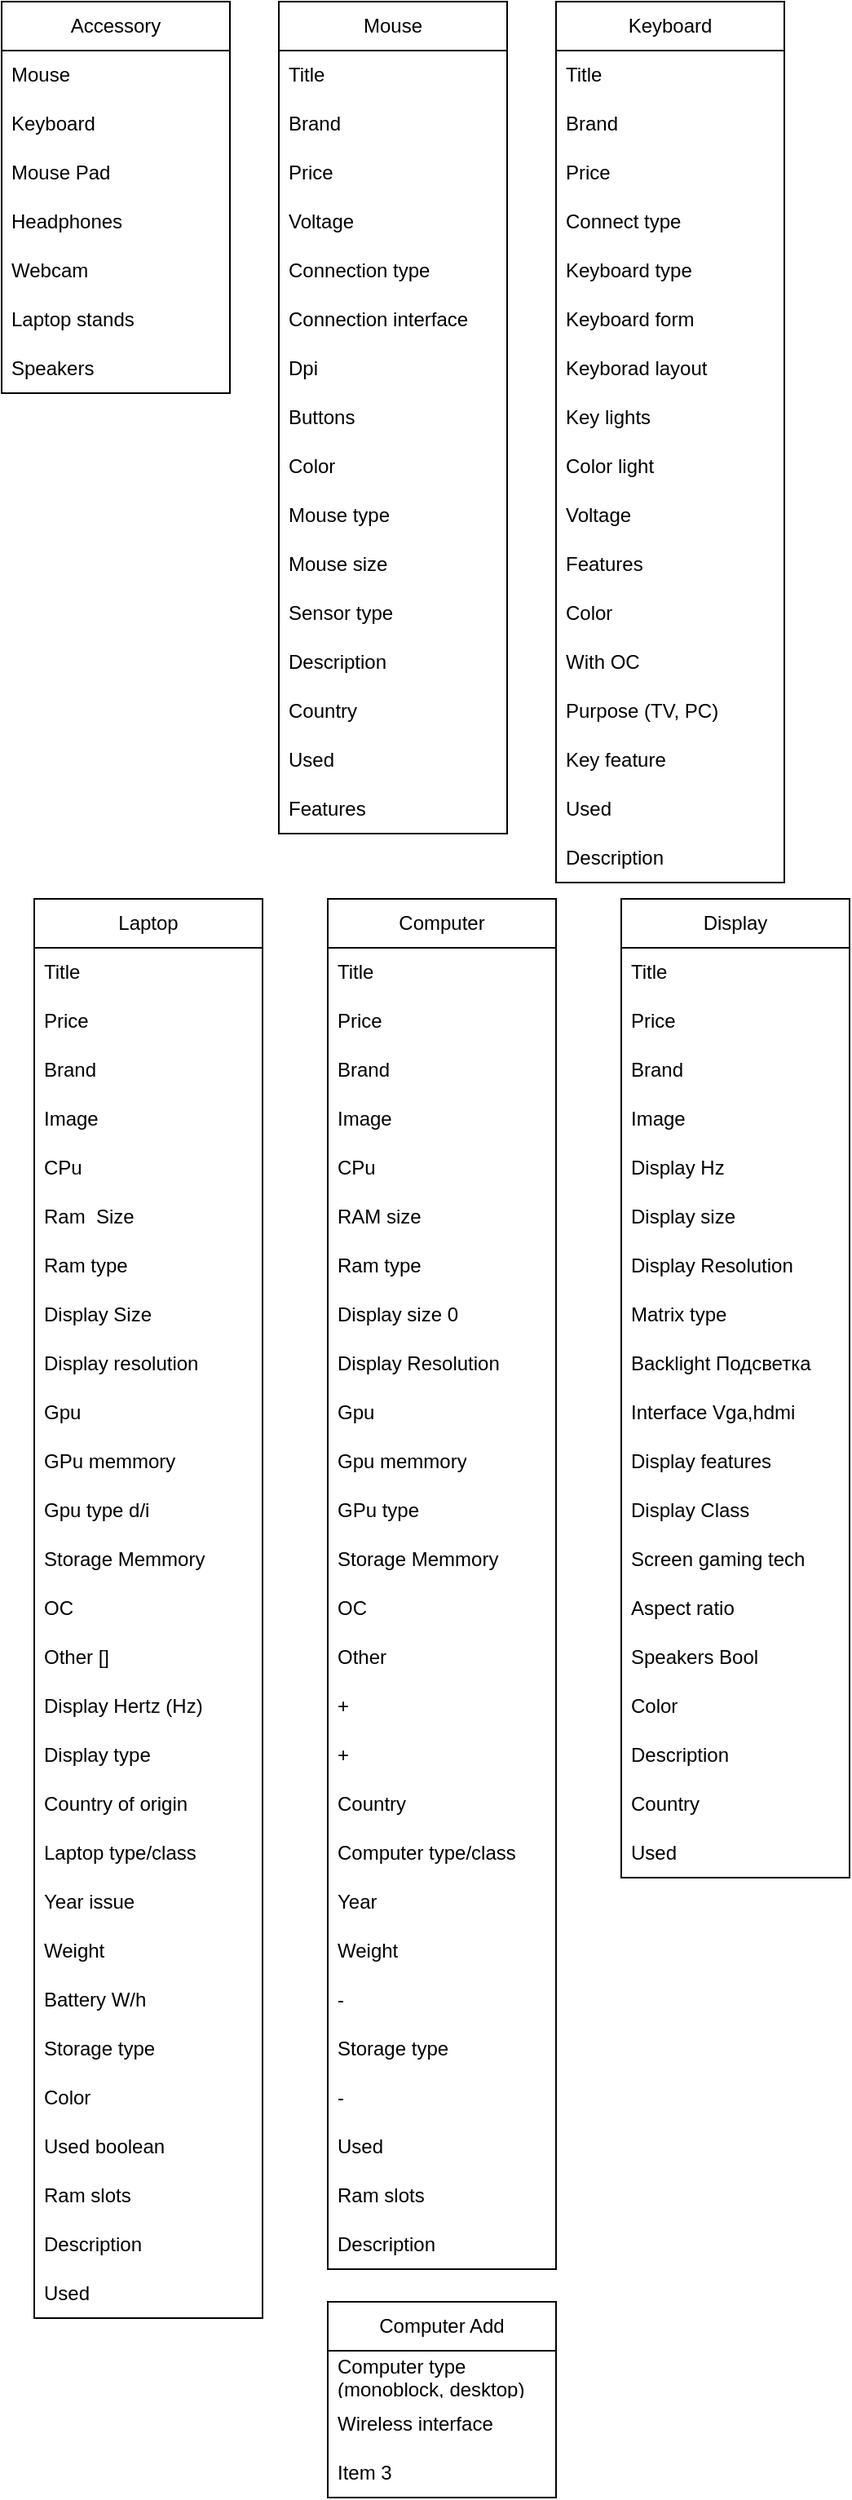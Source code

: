 <mxfile version="24.7.16">
  <diagram id="C5RBs43oDa-KdzZeNtuy" name="Page-1">
    <mxGraphModel dx="2021" dy="716" grid="1" gridSize="10" guides="1" tooltips="1" connect="1" arrows="1" fold="1" page="1" pageScale="1" pageWidth="827" pageHeight="1169" math="0" shadow="0">
      <root>
        <mxCell id="WIyWlLk6GJQsqaUBKTNV-0" />
        <mxCell id="WIyWlLk6GJQsqaUBKTNV-1" parent="WIyWlLk6GJQsqaUBKTNV-0" />
        <mxCell id="Ro-LZWOYVNrGf2uslVAt-0" value="Laptop" style="swimlane;fontStyle=0;childLayout=stackLayout;horizontal=1;startSize=30;horizontalStack=0;resizeParent=1;resizeParentMax=0;resizeLast=0;collapsible=1;marginBottom=0;whiteSpace=wrap;html=1;" parent="WIyWlLk6GJQsqaUBKTNV-1" vertex="1">
          <mxGeometry x="-790" y="570" width="140" height="870" as="geometry" />
        </mxCell>
        <mxCell id="Ro-LZWOYVNrGf2uslVAt-1" value="Title" style="text;strokeColor=none;fillColor=none;align=left;verticalAlign=middle;spacingLeft=4;spacingRight=4;overflow=hidden;points=[[0,0.5],[1,0.5]];portConstraint=eastwest;rotatable=0;whiteSpace=wrap;html=1;" parent="Ro-LZWOYVNrGf2uslVAt-0" vertex="1">
          <mxGeometry y="30" width="140" height="30" as="geometry" />
        </mxCell>
        <mxCell id="Ro-LZWOYVNrGf2uslVAt-2" value="Price" style="text;strokeColor=none;fillColor=none;align=left;verticalAlign=middle;spacingLeft=4;spacingRight=4;overflow=hidden;points=[[0,0.5],[1,0.5]];portConstraint=eastwest;rotatable=0;whiteSpace=wrap;html=1;" parent="Ro-LZWOYVNrGf2uslVAt-0" vertex="1">
          <mxGeometry y="60" width="140" height="30" as="geometry" />
        </mxCell>
        <mxCell id="Ro-LZWOYVNrGf2uslVAt-3" value="Brand" style="text;strokeColor=none;fillColor=none;align=left;verticalAlign=middle;spacingLeft=4;spacingRight=4;overflow=hidden;points=[[0,0.5],[1,0.5]];portConstraint=eastwest;rotatable=0;whiteSpace=wrap;html=1;" parent="Ro-LZWOYVNrGf2uslVAt-0" vertex="1">
          <mxGeometry y="90" width="140" height="30" as="geometry" />
        </mxCell>
        <mxCell id="Ro-LZWOYVNrGf2uslVAt-11" value="Image" style="text;strokeColor=none;fillColor=none;align=left;verticalAlign=middle;spacingLeft=4;spacingRight=4;overflow=hidden;points=[[0,0.5],[1,0.5]];portConstraint=eastwest;rotatable=0;whiteSpace=wrap;html=1;" parent="Ro-LZWOYVNrGf2uslVAt-0" vertex="1">
          <mxGeometry y="120" width="140" height="30" as="geometry" />
        </mxCell>
        <mxCell id="Ro-LZWOYVNrGf2uslVAt-10" value="CPu&amp;nbsp;" style="text;strokeColor=none;fillColor=none;align=left;verticalAlign=middle;spacingLeft=4;spacingRight=4;overflow=hidden;points=[[0,0.5],[1,0.5]];portConstraint=eastwest;rotatable=0;whiteSpace=wrap;html=1;" parent="Ro-LZWOYVNrGf2uslVAt-0" vertex="1">
          <mxGeometry y="150" width="140" height="30" as="geometry" />
        </mxCell>
        <mxCell id="Ro-LZWOYVNrGf2uslVAt-8" value="Ram&amp;nbsp; Size" style="text;strokeColor=none;fillColor=none;align=left;verticalAlign=middle;spacingLeft=4;spacingRight=4;overflow=hidden;points=[[0,0.5],[1,0.5]];portConstraint=eastwest;rotatable=0;whiteSpace=wrap;html=1;" parent="Ro-LZWOYVNrGf2uslVAt-0" vertex="1">
          <mxGeometry y="180" width="140" height="30" as="geometry" />
        </mxCell>
        <mxCell id="-u_h-qpYWSKvwIhO8sNY-0" value="Ram type" style="text;strokeColor=none;fillColor=none;align=left;verticalAlign=middle;spacingLeft=4;spacingRight=4;overflow=hidden;points=[[0,0.5],[1,0.5]];portConstraint=eastwest;rotatable=0;whiteSpace=wrap;html=1;" parent="Ro-LZWOYVNrGf2uslVAt-0" vertex="1">
          <mxGeometry y="210" width="140" height="30" as="geometry" />
        </mxCell>
        <mxCell id="Ro-LZWOYVNrGf2uslVAt-7" value="Display Size" style="text;strokeColor=none;fillColor=none;align=left;verticalAlign=middle;spacingLeft=4;spacingRight=4;overflow=hidden;points=[[0,0.5],[1,0.5]];portConstraint=eastwest;rotatable=0;whiteSpace=wrap;html=1;" parent="Ro-LZWOYVNrGf2uslVAt-0" vertex="1">
          <mxGeometry y="240" width="140" height="30" as="geometry" />
        </mxCell>
        <mxCell id="F8sXS9YUFV2kUwbwGQ1j-15" value="Display resolution" style="text;strokeColor=none;fillColor=none;align=left;verticalAlign=middle;spacingLeft=4;spacingRight=4;overflow=hidden;points=[[0,0.5],[1,0.5]];portConstraint=eastwest;rotatable=0;whiteSpace=wrap;html=1;" vertex="1" parent="Ro-LZWOYVNrGf2uslVAt-0">
          <mxGeometry y="270" width="140" height="30" as="geometry" />
        </mxCell>
        <mxCell id="Ro-LZWOYVNrGf2uslVAt-6" value="Gpu" style="text;strokeColor=none;fillColor=none;align=left;verticalAlign=middle;spacingLeft=4;spacingRight=4;overflow=hidden;points=[[0,0.5],[1,0.5]];portConstraint=eastwest;rotatable=0;whiteSpace=wrap;html=1;" parent="Ro-LZWOYVNrGf2uslVAt-0" vertex="1">
          <mxGeometry y="300" width="140" height="30" as="geometry" />
        </mxCell>
        <mxCell id="Ro-LZWOYVNrGf2uslVAt-15" value="GPu memmory" style="text;strokeColor=none;fillColor=none;align=left;verticalAlign=middle;spacingLeft=4;spacingRight=4;overflow=hidden;points=[[0,0.5],[1,0.5]];portConstraint=eastwest;rotatable=0;whiteSpace=wrap;html=1;" parent="Ro-LZWOYVNrGf2uslVAt-0" vertex="1">
          <mxGeometry y="330" width="140" height="30" as="geometry" />
        </mxCell>
        <mxCell id="-u_h-qpYWSKvwIhO8sNY-1" value="Gpu type d/i" style="text;strokeColor=none;fillColor=none;align=left;verticalAlign=middle;spacingLeft=4;spacingRight=4;overflow=hidden;points=[[0,0.5],[1,0.5]];portConstraint=eastwest;rotatable=0;whiteSpace=wrap;html=1;" parent="Ro-LZWOYVNrGf2uslVAt-0" vertex="1">
          <mxGeometry y="360" width="140" height="30" as="geometry" />
        </mxCell>
        <mxCell id="Ro-LZWOYVNrGf2uslVAt-5" value="Storage Memmory" style="text;strokeColor=none;fillColor=none;align=left;verticalAlign=middle;spacingLeft=4;spacingRight=4;overflow=hidden;points=[[0,0.5],[1,0.5]];portConstraint=eastwest;rotatable=0;whiteSpace=wrap;html=1;" parent="Ro-LZWOYVNrGf2uslVAt-0" vertex="1">
          <mxGeometry y="390" width="140" height="30" as="geometry" />
        </mxCell>
        <mxCell id="Ro-LZWOYVNrGf2uslVAt-4" value="OC" style="text;strokeColor=none;fillColor=none;align=left;verticalAlign=middle;spacingLeft=4;spacingRight=4;overflow=hidden;points=[[0,0.5],[1,0.5]];portConstraint=eastwest;rotatable=0;whiteSpace=wrap;html=1;" parent="Ro-LZWOYVNrGf2uslVAt-0" vertex="1">
          <mxGeometry y="420" width="140" height="30" as="geometry" />
        </mxCell>
        <mxCell id="Ro-LZWOYVNrGf2uslVAt-14" value="Other []" style="text;strokeColor=none;fillColor=none;align=left;verticalAlign=middle;spacingLeft=4;spacingRight=4;overflow=hidden;points=[[0,0.5],[1,0.5]];portConstraint=eastwest;rotatable=0;whiteSpace=wrap;html=1;" parent="Ro-LZWOYVNrGf2uslVAt-0" vertex="1">
          <mxGeometry y="450" width="140" height="30" as="geometry" />
        </mxCell>
        <mxCell id="Ro-LZWOYVNrGf2uslVAt-13" value="Display Hertz (Hz)" style="text;strokeColor=none;fillColor=none;align=left;verticalAlign=middle;spacingLeft=4;spacingRight=4;overflow=hidden;points=[[0,0.5],[1,0.5]];portConstraint=eastwest;rotatable=0;whiteSpace=wrap;html=1;" parent="Ro-LZWOYVNrGf2uslVAt-0" vertex="1">
          <mxGeometry y="480" width="140" height="30" as="geometry" />
        </mxCell>
        <mxCell id="-u_h-qpYWSKvwIhO8sNY-2" value="Display type" style="text;strokeColor=none;fillColor=none;align=left;verticalAlign=middle;spacingLeft=4;spacingRight=4;overflow=hidden;points=[[0,0.5],[1,0.5]];portConstraint=eastwest;rotatable=0;whiteSpace=wrap;html=1;" parent="Ro-LZWOYVNrGf2uslVAt-0" vertex="1">
          <mxGeometry y="510" width="140" height="30" as="geometry" />
        </mxCell>
        <mxCell id="Ro-LZWOYVNrGf2uslVAt-12" value="Country of origin" style="text;strokeColor=none;fillColor=none;align=left;verticalAlign=middle;spacingLeft=4;spacingRight=4;overflow=hidden;points=[[0,0.5],[1,0.5]];portConstraint=eastwest;rotatable=0;whiteSpace=wrap;html=1;" parent="Ro-LZWOYVNrGf2uslVAt-0" vertex="1">
          <mxGeometry y="540" width="140" height="30" as="geometry" />
        </mxCell>
        <mxCell id="Ro-LZWOYVNrGf2uslVAt-18" value="Laptop type/class" style="text;strokeColor=none;fillColor=none;align=left;verticalAlign=middle;spacingLeft=4;spacingRight=4;overflow=hidden;points=[[0,0.5],[1,0.5]];portConstraint=eastwest;rotatable=0;whiteSpace=wrap;html=1;" parent="Ro-LZWOYVNrGf2uslVAt-0" vertex="1">
          <mxGeometry y="570" width="140" height="30" as="geometry" />
        </mxCell>
        <mxCell id="Ro-LZWOYVNrGf2uslVAt-17" value="Year issue" style="text;strokeColor=none;fillColor=none;align=left;verticalAlign=middle;spacingLeft=4;spacingRight=4;overflow=hidden;points=[[0,0.5],[1,0.5]];portConstraint=eastwest;rotatable=0;whiteSpace=wrap;html=1;" parent="Ro-LZWOYVNrGf2uslVAt-0" vertex="1">
          <mxGeometry y="600" width="140" height="30" as="geometry" />
        </mxCell>
        <mxCell id="Ro-LZWOYVNrGf2uslVAt-16" value="Weight" style="text;strokeColor=none;fillColor=none;align=left;verticalAlign=middle;spacingLeft=4;spacingRight=4;overflow=hidden;points=[[0,0.5],[1,0.5]];portConstraint=eastwest;rotatable=0;whiteSpace=wrap;html=1;" parent="Ro-LZWOYVNrGf2uslVAt-0" vertex="1">
          <mxGeometry y="630" width="140" height="30" as="geometry" />
        </mxCell>
        <mxCell id="-u_h-qpYWSKvwIhO8sNY-7" value="Battery W/h" style="text;strokeColor=none;fillColor=none;align=left;verticalAlign=middle;spacingLeft=4;spacingRight=4;overflow=hidden;points=[[0,0.5],[1,0.5]];portConstraint=eastwest;rotatable=0;whiteSpace=wrap;html=1;" parent="Ro-LZWOYVNrGf2uslVAt-0" vertex="1">
          <mxGeometry y="660" width="140" height="30" as="geometry" />
        </mxCell>
        <mxCell id="-u_h-qpYWSKvwIhO8sNY-6" value="Storage type" style="text;strokeColor=none;fillColor=none;align=left;verticalAlign=middle;spacingLeft=4;spacingRight=4;overflow=hidden;points=[[0,0.5],[1,0.5]];portConstraint=eastwest;rotatable=0;whiteSpace=wrap;html=1;" parent="Ro-LZWOYVNrGf2uslVAt-0" vertex="1">
          <mxGeometry y="690" width="140" height="30" as="geometry" />
        </mxCell>
        <mxCell id="-u_h-qpYWSKvwIhO8sNY-5" value="Color" style="text;strokeColor=none;fillColor=none;align=left;verticalAlign=middle;spacingLeft=4;spacingRight=4;overflow=hidden;points=[[0,0.5],[1,0.5]];portConstraint=eastwest;rotatable=0;whiteSpace=wrap;html=1;" parent="Ro-LZWOYVNrGf2uslVAt-0" vertex="1">
          <mxGeometry y="720" width="140" height="30" as="geometry" />
        </mxCell>
        <mxCell id="-u_h-qpYWSKvwIhO8sNY-4" value="Used boolean" style="text;strokeColor=none;fillColor=none;align=left;verticalAlign=middle;spacingLeft=4;spacingRight=4;overflow=hidden;points=[[0,0.5],[1,0.5]];portConstraint=eastwest;rotatable=0;whiteSpace=wrap;html=1;" parent="Ro-LZWOYVNrGf2uslVAt-0" vertex="1">
          <mxGeometry y="750" width="140" height="30" as="geometry" />
        </mxCell>
        <mxCell id="-u_h-qpYWSKvwIhO8sNY-3" value="Ram slots" style="text;strokeColor=none;fillColor=none;align=left;verticalAlign=middle;spacingLeft=4;spacingRight=4;overflow=hidden;points=[[0,0.5],[1,0.5]];portConstraint=eastwest;rotatable=0;whiteSpace=wrap;html=1;" parent="Ro-LZWOYVNrGf2uslVAt-0" vertex="1">
          <mxGeometry y="780" width="140" height="30" as="geometry" />
        </mxCell>
        <mxCell id="F8sXS9YUFV2kUwbwGQ1j-27" value="Description" style="text;strokeColor=none;fillColor=none;align=left;verticalAlign=middle;spacingLeft=4;spacingRight=4;overflow=hidden;points=[[0,0.5],[1,0.5]];portConstraint=eastwest;rotatable=0;whiteSpace=wrap;html=1;" vertex="1" parent="Ro-LZWOYVNrGf2uslVAt-0">
          <mxGeometry y="810" width="140" height="30" as="geometry" />
        </mxCell>
        <mxCell id="F8sXS9YUFV2kUwbwGQ1j-58" value="Used" style="text;strokeColor=none;fillColor=none;align=left;verticalAlign=middle;spacingLeft=4;spacingRight=4;overflow=hidden;points=[[0,0.5],[1,0.5]];portConstraint=eastwest;rotatable=0;whiteSpace=wrap;html=1;" vertex="1" parent="Ro-LZWOYVNrGf2uslVAt-0">
          <mxGeometry y="840" width="140" height="30" as="geometry" />
        </mxCell>
        <mxCell id="-u_h-qpYWSKvwIhO8sNY-9" value="Computer" style="swimlane;fontStyle=0;childLayout=stackLayout;horizontal=1;startSize=30;horizontalStack=0;resizeParent=1;resizeParentMax=0;resizeLast=0;collapsible=1;marginBottom=0;whiteSpace=wrap;html=1;" parent="WIyWlLk6GJQsqaUBKTNV-1" vertex="1">
          <mxGeometry x="-610" y="570" width="140" height="840" as="geometry" />
        </mxCell>
        <mxCell id="-u_h-qpYWSKvwIhO8sNY-10" value="Title" style="text;strokeColor=none;fillColor=none;align=left;verticalAlign=middle;spacingLeft=4;spacingRight=4;overflow=hidden;points=[[0,0.5],[1,0.5]];portConstraint=eastwest;rotatable=0;whiteSpace=wrap;html=1;" parent="-u_h-qpYWSKvwIhO8sNY-9" vertex="1">
          <mxGeometry y="30" width="140" height="30" as="geometry" />
        </mxCell>
        <mxCell id="-u_h-qpYWSKvwIhO8sNY-11" value="Price" style="text;strokeColor=none;fillColor=none;align=left;verticalAlign=middle;spacingLeft=4;spacingRight=4;overflow=hidden;points=[[0,0.5],[1,0.5]];portConstraint=eastwest;rotatable=0;whiteSpace=wrap;html=1;" parent="-u_h-qpYWSKvwIhO8sNY-9" vertex="1">
          <mxGeometry y="60" width="140" height="30" as="geometry" />
        </mxCell>
        <mxCell id="-u_h-qpYWSKvwIhO8sNY-12" value="Brand" style="text;strokeColor=none;fillColor=none;align=left;verticalAlign=middle;spacingLeft=4;spacingRight=4;overflow=hidden;points=[[0,0.5],[1,0.5]];portConstraint=eastwest;rotatable=0;whiteSpace=wrap;html=1;" parent="-u_h-qpYWSKvwIhO8sNY-9" vertex="1">
          <mxGeometry y="90" width="140" height="30" as="geometry" />
        </mxCell>
        <mxCell id="-u_h-qpYWSKvwIhO8sNY-13" value="Image" style="text;strokeColor=none;fillColor=none;align=left;verticalAlign=middle;spacingLeft=4;spacingRight=4;overflow=hidden;points=[[0,0.5],[1,0.5]];portConstraint=eastwest;rotatable=0;whiteSpace=wrap;html=1;" parent="-u_h-qpYWSKvwIhO8sNY-9" vertex="1">
          <mxGeometry y="120" width="140" height="30" as="geometry" />
        </mxCell>
        <mxCell id="-u_h-qpYWSKvwIhO8sNY-25" value="CPu" style="text;strokeColor=none;fillColor=none;align=left;verticalAlign=middle;spacingLeft=4;spacingRight=4;overflow=hidden;points=[[0,0.5],[1,0.5]];portConstraint=eastwest;rotatable=0;whiteSpace=wrap;html=1;" parent="-u_h-qpYWSKvwIhO8sNY-9" vertex="1">
          <mxGeometry y="150" width="140" height="30" as="geometry" />
        </mxCell>
        <mxCell id="-u_h-qpYWSKvwIhO8sNY-23" value="RAM size" style="text;strokeColor=none;fillColor=none;align=left;verticalAlign=middle;spacingLeft=4;spacingRight=4;overflow=hidden;points=[[0,0.5],[1,0.5]];portConstraint=eastwest;rotatable=0;whiteSpace=wrap;html=1;" parent="-u_h-qpYWSKvwIhO8sNY-9" vertex="1">
          <mxGeometry y="180" width="140" height="30" as="geometry" />
        </mxCell>
        <mxCell id="-u_h-qpYWSKvwIhO8sNY-22" value="Ram type" style="text;strokeColor=none;fillColor=none;align=left;verticalAlign=middle;spacingLeft=4;spacingRight=4;overflow=hidden;points=[[0,0.5],[1,0.5]];portConstraint=eastwest;rotatable=0;whiteSpace=wrap;html=1;" parent="-u_h-qpYWSKvwIhO8sNY-9" vertex="1">
          <mxGeometry y="210" width="140" height="30" as="geometry" />
        </mxCell>
        <mxCell id="-u_h-qpYWSKvwIhO8sNY-21" value="Display size 0" style="text;strokeColor=none;fillColor=none;align=left;verticalAlign=middle;spacingLeft=4;spacingRight=4;overflow=hidden;points=[[0,0.5],[1,0.5]];portConstraint=eastwest;rotatable=0;whiteSpace=wrap;html=1;" parent="-u_h-qpYWSKvwIhO8sNY-9" vertex="1">
          <mxGeometry y="240" width="140" height="30" as="geometry" />
        </mxCell>
        <mxCell id="F8sXS9YUFV2kUwbwGQ1j-14" value="Display Resolution" style="text;strokeColor=none;fillColor=none;align=left;verticalAlign=middle;spacingLeft=4;spacingRight=4;overflow=hidden;points=[[0,0.5],[1,0.5]];portConstraint=eastwest;rotatable=0;whiteSpace=wrap;html=1;" vertex="1" parent="-u_h-qpYWSKvwIhO8sNY-9">
          <mxGeometry y="270" width="140" height="30" as="geometry" />
        </mxCell>
        <mxCell id="-u_h-qpYWSKvwIhO8sNY-20" value="Gpu" style="text;strokeColor=none;fillColor=none;align=left;verticalAlign=middle;spacingLeft=4;spacingRight=4;overflow=hidden;points=[[0,0.5],[1,0.5]];portConstraint=eastwest;rotatable=0;whiteSpace=wrap;html=1;" parent="-u_h-qpYWSKvwIhO8sNY-9" vertex="1">
          <mxGeometry y="300" width="140" height="30" as="geometry" />
        </mxCell>
        <mxCell id="-u_h-qpYWSKvwIhO8sNY-19" value="Gpu memmory" style="text;strokeColor=none;fillColor=none;align=left;verticalAlign=middle;spacingLeft=4;spacingRight=4;overflow=hidden;points=[[0,0.5],[1,0.5]];portConstraint=eastwest;rotatable=0;whiteSpace=wrap;html=1;" parent="-u_h-qpYWSKvwIhO8sNY-9" vertex="1">
          <mxGeometry y="330" width="140" height="30" as="geometry" />
        </mxCell>
        <mxCell id="-u_h-qpYWSKvwIhO8sNY-18" value="GPu type&amp;nbsp;" style="text;strokeColor=none;fillColor=none;align=left;verticalAlign=middle;spacingLeft=4;spacingRight=4;overflow=hidden;points=[[0,0.5],[1,0.5]];portConstraint=eastwest;rotatable=0;whiteSpace=wrap;html=1;" parent="-u_h-qpYWSKvwIhO8sNY-9" vertex="1">
          <mxGeometry y="360" width="140" height="30" as="geometry" />
        </mxCell>
        <mxCell id="-u_h-qpYWSKvwIhO8sNY-17" value="Storage Memmory" style="text;strokeColor=none;fillColor=none;align=left;verticalAlign=middle;spacingLeft=4;spacingRight=4;overflow=hidden;points=[[0,0.5],[1,0.5]];portConstraint=eastwest;rotatable=0;whiteSpace=wrap;html=1;" parent="-u_h-qpYWSKvwIhO8sNY-9" vertex="1">
          <mxGeometry y="390" width="140" height="30" as="geometry" />
        </mxCell>
        <mxCell id="-u_h-qpYWSKvwIhO8sNY-16" value="OC" style="text;strokeColor=none;fillColor=none;align=left;verticalAlign=middle;spacingLeft=4;spacingRight=4;overflow=hidden;points=[[0,0.5],[1,0.5]];portConstraint=eastwest;rotatable=0;whiteSpace=wrap;html=1;" parent="-u_h-qpYWSKvwIhO8sNY-9" vertex="1">
          <mxGeometry y="420" width="140" height="30" as="geometry" />
        </mxCell>
        <mxCell id="-u_h-qpYWSKvwIhO8sNY-15" value="Other" style="text;strokeColor=none;fillColor=none;align=left;verticalAlign=middle;spacingLeft=4;spacingRight=4;overflow=hidden;points=[[0,0.5],[1,0.5]];portConstraint=eastwest;rotatable=0;whiteSpace=wrap;html=1;" parent="-u_h-qpYWSKvwIhO8sNY-9" vertex="1">
          <mxGeometry y="450" width="140" height="30" as="geometry" />
        </mxCell>
        <mxCell id="-u_h-qpYWSKvwIhO8sNY-14" value="+" style="text;strokeColor=none;fillColor=none;align=left;verticalAlign=middle;spacingLeft=4;spacingRight=4;overflow=hidden;points=[[0,0.5],[1,0.5]];portConstraint=eastwest;rotatable=0;whiteSpace=wrap;html=1;" parent="-u_h-qpYWSKvwIhO8sNY-9" vertex="1">
          <mxGeometry y="480" width="140" height="30" as="geometry" />
        </mxCell>
        <mxCell id="-u_h-qpYWSKvwIhO8sNY-34" value="+" style="text;strokeColor=none;fillColor=none;align=left;verticalAlign=middle;spacingLeft=4;spacingRight=4;overflow=hidden;points=[[0,0.5],[1,0.5]];portConstraint=eastwest;rotatable=0;whiteSpace=wrap;html=1;" parent="-u_h-qpYWSKvwIhO8sNY-9" vertex="1">
          <mxGeometry y="510" width="140" height="30" as="geometry" />
        </mxCell>
        <mxCell id="-u_h-qpYWSKvwIhO8sNY-33" value="Country" style="text;strokeColor=none;fillColor=none;align=left;verticalAlign=middle;spacingLeft=4;spacingRight=4;overflow=hidden;points=[[0,0.5],[1,0.5]];portConstraint=eastwest;rotatable=0;whiteSpace=wrap;html=1;" parent="-u_h-qpYWSKvwIhO8sNY-9" vertex="1">
          <mxGeometry y="540" width="140" height="30" as="geometry" />
        </mxCell>
        <mxCell id="-u_h-qpYWSKvwIhO8sNY-32" value="Computer type/class" style="text;strokeColor=none;fillColor=none;align=left;verticalAlign=middle;spacingLeft=4;spacingRight=4;overflow=hidden;points=[[0,0.5],[1,0.5]];portConstraint=eastwest;rotatable=0;whiteSpace=wrap;html=1;" parent="-u_h-qpYWSKvwIhO8sNY-9" vertex="1">
          <mxGeometry y="570" width="140" height="30" as="geometry" />
        </mxCell>
        <mxCell id="-u_h-qpYWSKvwIhO8sNY-31" value="Year" style="text;strokeColor=none;fillColor=none;align=left;verticalAlign=middle;spacingLeft=4;spacingRight=4;overflow=hidden;points=[[0,0.5],[1,0.5]];portConstraint=eastwest;rotatable=0;whiteSpace=wrap;html=1;" parent="-u_h-qpYWSKvwIhO8sNY-9" vertex="1">
          <mxGeometry y="600" width="140" height="30" as="geometry" />
        </mxCell>
        <mxCell id="-u_h-qpYWSKvwIhO8sNY-35" value="Weight" style="text;strokeColor=none;fillColor=none;align=left;verticalAlign=middle;spacingLeft=4;spacingRight=4;overflow=hidden;points=[[0,0.5],[1,0.5]];portConstraint=eastwest;rotatable=0;whiteSpace=wrap;html=1;" parent="-u_h-qpYWSKvwIhO8sNY-9" vertex="1">
          <mxGeometry y="630" width="140" height="30" as="geometry" />
        </mxCell>
        <mxCell id="-u_h-qpYWSKvwIhO8sNY-30" value="-" style="text;strokeColor=none;fillColor=none;align=left;verticalAlign=middle;spacingLeft=4;spacingRight=4;overflow=hidden;points=[[0,0.5],[1,0.5]];portConstraint=eastwest;rotatable=0;whiteSpace=wrap;html=1;" parent="-u_h-qpYWSKvwIhO8sNY-9" vertex="1">
          <mxGeometry y="660" width="140" height="30" as="geometry" />
        </mxCell>
        <mxCell id="-u_h-qpYWSKvwIhO8sNY-29" value="Storage type" style="text;strokeColor=none;fillColor=none;align=left;verticalAlign=middle;spacingLeft=4;spacingRight=4;overflow=hidden;points=[[0,0.5],[1,0.5]];portConstraint=eastwest;rotatable=0;whiteSpace=wrap;html=1;" parent="-u_h-qpYWSKvwIhO8sNY-9" vertex="1">
          <mxGeometry y="690" width="140" height="30" as="geometry" />
        </mxCell>
        <mxCell id="-u_h-qpYWSKvwIhO8sNY-28" value="-" style="text;strokeColor=none;fillColor=none;align=left;verticalAlign=middle;spacingLeft=4;spacingRight=4;overflow=hidden;points=[[0,0.5],[1,0.5]];portConstraint=eastwest;rotatable=0;whiteSpace=wrap;html=1;" parent="-u_h-qpYWSKvwIhO8sNY-9" vertex="1">
          <mxGeometry y="720" width="140" height="30" as="geometry" />
        </mxCell>
        <mxCell id="-u_h-qpYWSKvwIhO8sNY-27" value="Used" style="text;strokeColor=none;fillColor=none;align=left;verticalAlign=middle;spacingLeft=4;spacingRight=4;overflow=hidden;points=[[0,0.5],[1,0.5]];portConstraint=eastwest;rotatable=0;whiteSpace=wrap;html=1;" parent="-u_h-qpYWSKvwIhO8sNY-9" vertex="1">
          <mxGeometry y="750" width="140" height="30" as="geometry" />
        </mxCell>
        <mxCell id="-u_h-qpYWSKvwIhO8sNY-26" value="Ram slots" style="text;strokeColor=none;fillColor=none;align=left;verticalAlign=middle;spacingLeft=4;spacingRight=4;overflow=hidden;points=[[0,0.5],[1,0.5]];portConstraint=eastwest;rotatable=0;whiteSpace=wrap;html=1;" parent="-u_h-qpYWSKvwIhO8sNY-9" vertex="1">
          <mxGeometry y="780" width="140" height="30" as="geometry" />
        </mxCell>
        <mxCell id="F8sXS9YUFV2kUwbwGQ1j-28" value="Description" style="text;strokeColor=none;fillColor=none;align=left;verticalAlign=middle;spacingLeft=4;spacingRight=4;overflow=hidden;points=[[0,0.5],[1,0.5]];portConstraint=eastwest;rotatable=0;whiteSpace=wrap;html=1;" vertex="1" parent="-u_h-qpYWSKvwIhO8sNY-9">
          <mxGeometry y="810" width="140" height="30" as="geometry" />
        </mxCell>
        <mxCell id="-u_h-qpYWSKvwIhO8sNY-37" value="Computer Add" style="swimlane;fontStyle=0;childLayout=stackLayout;horizontal=1;startSize=30;horizontalStack=0;resizeParent=1;resizeParentMax=0;resizeLast=0;collapsible=1;marginBottom=0;whiteSpace=wrap;html=1;" parent="WIyWlLk6GJQsqaUBKTNV-1" vertex="1">
          <mxGeometry x="-610" y="1430" width="140" height="120" as="geometry" />
        </mxCell>
        <mxCell id="-u_h-qpYWSKvwIhO8sNY-38" value="Computer type (monoblock, desktop)" style="text;strokeColor=none;fillColor=none;align=left;verticalAlign=middle;spacingLeft=4;spacingRight=4;overflow=hidden;points=[[0,0.5],[1,0.5]];portConstraint=eastwest;rotatable=0;whiteSpace=wrap;html=1;" parent="-u_h-qpYWSKvwIhO8sNY-37" vertex="1">
          <mxGeometry y="30" width="140" height="30" as="geometry" />
        </mxCell>
        <mxCell id="-u_h-qpYWSKvwIhO8sNY-39" value="Wireless interface" style="text;strokeColor=none;fillColor=none;align=left;verticalAlign=middle;spacingLeft=4;spacingRight=4;overflow=hidden;points=[[0,0.5],[1,0.5]];portConstraint=eastwest;rotatable=0;whiteSpace=wrap;html=1;" parent="-u_h-qpYWSKvwIhO8sNY-37" vertex="1">
          <mxGeometry y="60" width="140" height="30" as="geometry" />
        </mxCell>
        <mxCell id="-u_h-qpYWSKvwIhO8sNY-40" value="Item 3" style="text;strokeColor=none;fillColor=none;align=left;verticalAlign=middle;spacingLeft=4;spacingRight=4;overflow=hidden;points=[[0,0.5],[1,0.5]];portConstraint=eastwest;rotatable=0;whiteSpace=wrap;html=1;" parent="-u_h-qpYWSKvwIhO8sNY-37" vertex="1">
          <mxGeometry y="90" width="140" height="30" as="geometry" />
        </mxCell>
        <mxCell id="F8sXS9YUFV2kUwbwGQ1j-5" value="Display" style="swimlane;fontStyle=0;childLayout=stackLayout;horizontal=1;startSize=30;horizontalStack=0;resizeParent=1;resizeParentMax=0;resizeLast=0;collapsible=1;marginBottom=0;whiteSpace=wrap;html=1;" vertex="1" parent="WIyWlLk6GJQsqaUBKTNV-1">
          <mxGeometry x="-430" y="570" width="140" height="600" as="geometry" />
        </mxCell>
        <mxCell id="F8sXS9YUFV2kUwbwGQ1j-6" value="Title" style="text;strokeColor=none;fillColor=none;align=left;verticalAlign=middle;spacingLeft=4;spacingRight=4;overflow=hidden;points=[[0,0.5],[1,0.5]];portConstraint=eastwest;rotatable=0;whiteSpace=wrap;html=1;" vertex="1" parent="F8sXS9YUFV2kUwbwGQ1j-5">
          <mxGeometry y="30" width="140" height="30" as="geometry" />
        </mxCell>
        <mxCell id="F8sXS9YUFV2kUwbwGQ1j-7" value="Price" style="text;strokeColor=none;fillColor=none;align=left;verticalAlign=middle;spacingLeft=4;spacingRight=4;overflow=hidden;points=[[0,0.5],[1,0.5]];portConstraint=eastwest;rotatable=0;whiteSpace=wrap;html=1;" vertex="1" parent="F8sXS9YUFV2kUwbwGQ1j-5">
          <mxGeometry y="60" width="140" height="30" as="geometry" />
        </mxCell>
        <mxCell id="F8sXS9YUFV2kUwbwGQ1j-8" value="Brand" style="text;strokeColor=none;fillColor=none;align=left;verticalAlign=middle;spacingLeft=4;spacingRight=4;overflow=hidden;points=[[0,0.5],[1,0.5]];portConstraint=eastwest;rotatable=0;whiteSpace=wrap;html=1;" vertex="1" parent="F8sXS9YUFV2kUwbwGQ1j-5">
          <mxGeometry y="90" width="140" height="30" as="geometry" />
        </mxCell>
        <mxCell id="F8sXS9YUFV2kUwbwGQ1j-13" value="Image" style="text;strokeColor=none;fillColor=none;align=left;verticalAlign=middle;spacingLeft=4;spacingRight=4;overflow=hidden;points=[[0,0.5],[1,0.5]];portConstraint=eastwest;rotatable=0;whiteSpace=wrap;html=1;" vertex="1" parent="F8sXS9YUFV2kUwbwGQ1j-5">
          <mxGeometry y="120" width="140" height="30" as="geometry" />
        </mxCell>
        <mxCell id="F8sXS9YUFV2kUwbwGQ1j-12" value="Display Hz" style="text;strokeColor=none;fillColor=none;align=left;verticalAlign=middle;spacingLeft=4;spacingRight=4;overflow=hidden;points=[[0,0.5],[1,0.5]];portConstraint=eastwest;rotatable=0;whiteSpace=wrap;html=1;" vertex="1" parent="F8sXS9YUFV2kUwbwGQ1j-5">
          <mxGeometry y="150" width="140" height="30" as="geometry" />
        </mxCell>
        <mxCell id="F8sXS9YUFV2kUwbwGQ1j-11" value="Display size" style="text;strokeColor=none;fillColor=none;align=left;verticalAlign=middle;spacingLeft=4;spacingRight=4;overflow=hidden;points=[[0,0.5],[1,0.5]];portConstraint=eastwest;rotatable=0;whiteSpace=wrap;html=1;" vertex="1" parent="F8sXS9YUFV2kUwbwGQ1j-5">
          <mxGeometry y="180" width="140" height="30" as="geometry" />
        </mxCell>
        <mxCell id="F8sXS9YUFV2kUwbwGQ1j-10" value="Display Resolution" style="text;strokeColor=none;fillColor=none;align=left;verticalAlign=middle;spacingLeft=4;spacingRight=4;overflow=hidden;points=[[0,0.5],[1,0.5]];portConstraint=eastwest;rotatable=0;whiteSpace=wrap;html=1;" vertex="1" parent="F8sXS9YUFV2kUwbwGQ1j-5">
          <mxGeometry y="210" width="140" height="30" as="geometry" />
        </mxCell>
        <mxCell id="F8sXS9YUFV2kUwbwGQ1j-9" value="Matrix type" style="text;strokeColor=none;fillColor=none;align=left;verticalAlign=middle;spacingLeft=4;spacingRight=4;overflow=hidden;points=[[0,0.5],[1,0.5]];portConstraint=eastwest;rotatable=0;whiteSpace=wrap;html=1;" vertex="1" parent="F8sXS9YUFV2kUwbwGQ1j-5">
          <mxGeometry y="240" width="140" height="30" as="geometry" />
        </mxCell>
        <mxCell id="F8sXS9YUFV2kUwbwGQ1j-21" value="Backlight Подсветка&amp;nbsp;" style="text;strokeColor=none;fillColor=none;align=left;verticalAlign=middle;spacingLeft=4;spacingRight=4;overflow=hidden;points=[[0,0.5],[1,0.5]];portConstraint=eastwest;rotatable=0;whiteSpace=wrap;html=1;" vertex="1" parent="F8sXS9YUFV2kUwbwGQ1j-5">
          <mxGeometry y="270" width="140" height="30" as="geometry" />
        </mxCell>
        <mxCell id="F8sXS9YUFV2kUwbwGQ1j-20" value="Interface Vga,hdmi" style="text;strokeColor=none;fillColor=none;align=left;verticalAlign=middle;spacingLeft=4;spacingRight=4;overflow=hidden;points=[[0,0.5],[1,0.5]];portConstraint=eastwest;rotatable=0;whiteSpace=wrap;html=1;" vertex="1" parent="F8sXS9YUFV2kUwbwGQ1j-5">
          <mxGeometry y="300" width="140" height="30" as="geometry" />
        </mxCell>
        <mxCell id="F8sXS9YUFV2kUwbwGQ1j-19" value="Display features" style="text;strokeColor=none;fillColor=none;align=left;verticalAlign=middle;spacingLeft=4;spacingRight=4;overflow=hidden;points=[[0,0.5],[1,0.5]];portConstraint=eastwest;rotatable=0;whiteSpace=wrap;html=1;" vertex="1" parent="F8sXS9YUFV2kUwbwGQ1j-5">
          <mxGeometry y="330" width="140" height="30" as="geometry" />
        </mxCell>
        <mxCell id="F8sXS9YUFV2kUwbwGQ1j-18" value="Display Class" style="text;strokeColor=none;fillColor=none;align=left;verticalAlign=middle;spacingLeft=4;spacingRight=4;overflow=hidden;points=[[0,0.5],[1,0.5]];portConstraint=eastwest;rotatable=0;whiteSpace=wrap;html=1;" vertex="1" parent="F8sXS9YUFV2kUwbwGQ1j-5">
          <mxGeometry y="360" width="140" height="30" as="geometry" />
        </mxCell>
        <mxCell id="F8sXS9YUFV2kUwbwGQ1j-17" value="Screen gaming tech" style="text;strokeColor=none;fillColor=none;align=left;verticalAlign=middle;spacingLeft=4;spacingRight=4;overflow=hidden;points=[[0,0.5],[1,0.5]];portConstraint=eastwest;rotatable=0;whiteSpace=wrap;html=1;" vertex="1" parent="F8sXS9YUFV2kUwbwGQ1j-5">
          <mxGeometry y="390" width="140" height="30" as="geometry" />
        </mxCell>
        <mxCell id="F8sXS9YUFV2kUwbwGQ1j-16" value="Aspect ratio" style="text;strokeColor=none;fillColor=none;align=left;verticalAlign=middle;spacingLeft=4;spacingRight=4;overflow=hidden;points=[[0,0.5],[1,0.5]];portConstraint=eastwest;rotatable=0;whiteSpace=wrap;html=1;" vertex="1" parent="F8sXS9YUFV2kUwbwGQ1j-5">
          <mxGeometry y="420" width="140" height="30" as="geometry" />
        </mxCell>
        <mxCell id="F8sXS9YUFV2kUwbwGQ1j-26" value="Speakers Bool" style="text;strokeColor=none;fillColor=none;align=left;verticalAlign=middle;spacingLeft=4;spacingRight=4;overflow=hidden;points=[[0,0.5],[1,0.5]];portConstraint=eastwest;rotatable=0;whiteSpace=wrap;html=1;" vertex="1" parent="F8sXS9YUFV2kUwbwGQ1j-5">
          <mxGeometry y="450" width="140" height="30" as="geometry" />
        </mxCell>
        <mxCell id="F8sXS9YUFV2kUwbwGQ1j-25" value="Color" style="text;strokeColor=none;fillColor=none;align=left;verticalAlign=middle;spacingLeft=4;spacingRight=4;overflow=hidden;points=[[0,0.5],[1,0.5]];portConstraint=eastwest;rotatable=0;whiteSpace=wrap;html=1;" vertex="1" parent="F8sXS9YUFV2kUwbwGQ1j-5">
          <mxGeometry y="480" width="140" height="30" as="geometry" />
        </mxCell>
        <mxCell id="F8sXS9YUFV2kUwbwGQ1j-24" value="Description" style="text;strokeColor=none;fillColor=none;align=left;verticalAlign=middle;spacingLeft=4;spacingRight=4;overflow=hidden;points=[[0,0.5],[1,0.5]];portConstraint=eastwest;rotatable=0;whiteSpace=wrap;html=1;" vertex="1" parent="F8sXS9YUFV2kUwbwGQ1j-5">
          <mxGeometry y="510" width="140" height="30" as="geometry" />
        </mxCell>
        <mxCell id="F8sXS9YUFV2kUwbwGQ1j-29" value="Country" style="text;strokeColor=none;fillColor=none;align=left;verticalAlign=middle;spacingLeft=4;spacingRight=4;overflow=hidden;points=[[0,0.5],[1,0.5]];portConstraint=eastwest;rotatable=0;whiteSpace=wrap;html=1;" vertex="1" parent="F8sXS9YUFV2kUwbwGQ1j-5">
          <mxGeometry y="540" width="140" height="30" as="geometry" />
        </mxCell>
        <mxCell id="F8sXS9YUFV2kUwbwGQ1j-57" value="Used" style="text;strokeColor=none;fillColor=none;align=left;verticalAlign=middle;spacingLeft=4;spacingRight=4;overflow=hidden;points=[[0,0.5],[1,0.5]];portConstraint=eastwest;rotatable=0;whiteSpace=wrap;html=1;" vertex="1" parent="F8sXS9YUFV2kUwbwGQ1j-5">
          <mxGeometry y="570" width="140" height="30" as="geometry" />
        </mxCell>
        <mxCell id="F8sXS9YUFV2kUwbwGQ1j-30" value="Accessory" style="swimlane;fontStyle=0;childLayout=stackLayout;horizontal=1;startSize=30;horizontalStack=0;resizeParent=1;resizeParentMax=0;resizeLast=0;collapsible=1;marginBottom=0;whiteSpace=wrap;html=1;" vertex="1" parent="WIyWlLk6GJQsqaUBKTNV-1">
          <mxGeometry x="-810" y="20" width="140" height="240" as="geometry" />
        </mxCell>
        <mxCell id="F8sXS9YUFV2kUwbwGQ1j-31" value="Mouse" style="text;strokeColor=none;fillColor=none;align=left;verticalAlign=middle;spacingLeft=4;spacingRight=4;overflow=hidden;points=[[0,0.5],[1,0.5]];portConstraint=eastwest;rotatable=0;whiteSpace=wrap;html=1;" vertex="1" parent="F8sXS9YUFV2kUwbwGQ1j-30">
          <mxGeometry y="30" width="140" height="30" as="geometry" />
        </mxCell>
        <mxCell id="F8sXS9YUFV2kUwbwGQ1j-32" value="Keyboard" style="text;strokeColor=none;fillColor=none;align=left;verticalAlign=middle;spacingLeft=4;spacingRight=4;overflow=hidden;points=[[0,0.5],[1,0.5]];portConstraint=eastwest;rotatable=0;whiteSpace=wrap;html=1;" vertex="1" parent="F8sXS9YUFV2kUwbwGQ1j-30">
          <mxGeometry y="60" width="140" height="30" as="geometry" />
        </mxCell>
        <mxCell id="F8sXS9YUFV2kUwbwGQ1j-33" value="Mouse Pad" style="text;strokeColor=none;fillColor=none;align=left;verticalAlign=middle;spacingLeft=4;spacingRight=4;overflow=hidden;points=[[0,0.5],[1,0.5]];portConstraint=eastwest;rotatable=0;whiteSpace=wrap;html=1;" vertex="1" parent="F8sXS9YUFV2kUwbwGQ1j-30">
          <mxGeometry y="90" width="140" height="30" as="geometry" />
        </mxCell>
        <mxCell id="F8sXS9YUFV2kUwbwGQ1j-41" value="Headphones" style="text;strokeColor=none;fillColor=none;align=left;verticalAlign=middle;spacingLeft=4;spacingRight=4;overflow=hidden;points=[[0,0.5],[1,0.5]];portConstraint=eastwest;rotatable=0;whiteSpace=wrap;html=1;" vertex="1" parent="F8sXS9YUFV2kUwbwGQ1j-30">
          <mxGeometry y="120" width="140" height="30" as="geometry" />
        </mxCell>
        <mxCell id="F8sXS9YUFV2kUwbwGQ1j-40" value="Webcam" style="text;strokeColor=none;fillColor=none;align=left;verticalAlign=middle;spacingLeft=4;spacingRight=4;overflow=hidden;points=[[0,0.5],[1,0.5]];portConstraint=eastwest;rotatable=0;whiteSpace=wrap;html=1;" vertex="1" parent="F8sXS9YUFV2kUwbwGQ1j-30">
          <mxGeometry y="150" width="140" height="30" as="geometry" />
        </mxCell>
        <mxCell id="F8sXS9YUFV2kUwbwGQ1j-39" value="Laptop stands" style="text;strokeColor=none;fillColor=none;align=left;verticalAlign=middle;spacingLeft=4;spacingRight=4;overflow=hidden;points=[[0,0.5],[1,0.5]];portConstraint=eastwest;rotatable=0;whiteSpace=wrap;html=1;" vertex="1" parent="F8sXS9YUFV2kUwbwGQ1j-30">
          <mxGeometry y="180" width="140" height="30" as="geometry" />
        </mxCell>
        <mxCell id="F8sXS9YUFV2kUwbwGQ1j-38" value="Speakers" style="text;strokeColor=none;fillColor=none;align=left;verticalAlign=middle;spacingLeft=4;spacingRight=4;overflow=hidden;points=[[0,0.5],[1,0.5]];portConstraint=eastwest;rotatable=0;whiteSpace=wrap;html=1;" vertex="1" parent="F8sXS9YUFV2kUwbwGQ1j-30">
          <mxGeometry y="210" width="140" height="30" as="geometry" />
        </mxCell>
        <mxCell id="F8sXS9YUFV2kUwbwGQ1j-42" value="Mouse" style="swimlane;fontStyle=0;childLayout=stackLayout;horizontal=1;startSize=30;horizontalStack=0;resizeParent=1;resizeParentMax=0;resizeLast=0;collapsible=1;marginBottom=0;whiteSpace=wrap;html=1;" vertex="1" parent="WIyWlLk6GJQsqaUBKTNV-1">
          <mxGeometry x="-640" y="20" width="140" height="510" as="geometry" />
        </mxCell>
        <mxCell id="F8sXS9YUFV2kUwbwGQ1j-43" value="Title" style="text;strokeColor=none;fillColor=none;align=left;verticalAlign=middle;spacingLeft=4;spacingRight=4;overflow=hidden;points=[[0,0.5],[1,0.5]];portConstraint=eastwest;rotatable=0;whiteSpace=wrap;html=1;" vertex="1" parent="F8sXS9YUFV2kUwbwGQ1j-42">
          <mxGeometry y="30" width="140" height="30" as="geometry" />
        </mxCell>
        <mxCell id="F8sXS9YUFV2kUwbwGQ1j-44" value="Brand" style="text;strokeColor=none;fillColor=none;align=left;verticalAlign=middle;spacingLeft=4;spacingRight=4;overflow=hidden;points=[[0,0.5],[1,0.5]];portConstraint=eastwest;rotatable=0;whiteSpace=wrap;html=1;" vertex="1" parent="F8sXS9YUFV2kUwbwGQ1j-42">
          <mxGeometry y="60" width="140" height="30" as="geometry" />
        </mxCell>
        <mxCell id="F8sXS9YUFV2kUwbwGQ1j-45" value="Price" style="text;strokeColor=none;fillColor=none;align=left;verticalAlign=middle;spacingLeft=4;spacingRight=4;overflow=hidden;points=[[0,0.5],[1,0.5]];portConstraint=eastwest;rotatable=0;whiteSpace=wrap;html=1;" vertex="1" parent="F8sXS9YUFV2kUwbwGQ1j-42">
          <mxGeometry y="90" width="140" height="30" as="geometry" />
        </mxCell>
        <mxCell id="F8sXS9YUFV2kUwbwGQ1j-52" value="Voltage" style="text;strokeColor=none;fillColor=none;align=left;verticalAlign=middle;spacingLeft=4;spacingRight=4;overflow=hidden;points=[[0,0.5],[1,0.5]];portConstraint=eastwest;rotatable=0;whiteSpace=wrap;html=1;" vertex="1" parent="F8sXS9YUFV2kUwbwGQ1j-42">
          <mxGeometry y="120" width="140" height="30" as="geometry" />
        </mxCell>
        <mxCell id="F8sXS9YUFV2kUwbwGQ1j-51" value="Connection type" style="text;strokeColor=none;fillColor=none;align=left;verticalAlign=middle;spacingLeft=4;spacingRight=4;overflow=hidden;points=[[0,0.5],[1,0.5]];portConstraint=eastwest;rotatable=0;whiteSpace=wrap;html=1;" vertex="1" parent="F8sXS9YUFV2kUwbwGQ1j-42">
          <mxGeometry y="150" width="140" height="30" as="geometry" />
        </mxCell>
        <mxCell id="F8sXS9YUFV2kUwbwGQ1j-50" value="Connection interface" style="text;strokeColor=none;fillColor=none;align=left;verticalAlign=middle;spacingLeft=4;spacingRight=4;overflow=hidden;points=[[0,0.5],[1,0.5]];portConstraint=eastwest;rotatable=0;whiteSpace=wrap;html=1;" vertex="1" parent="F8sXS9YUFV2kUwbwGQ1j-42">
          <mxGeometry y="180" width="140" height="30" as="geometry" />
        </mxCell>
        <mxCell id="F8sXS9YUFV2kUwbwGQ1j-49" value="Dpi" style="text;strokeColor=none;fillColor=none;align=left;verticalAlign=middle;spacingLeft=4;spacingRight=4;overflow=hidden;points=[[0,0.5],[1,0.5]];portConstraint=eastwest;rotatable=0;whiteSpace=wrap;html=1;" vertex="1" parent="F8sXS9YUFV2kUwbwGQ1j-42">
          <mxGeometry y="210" width="140" height="30" as="geometry" />
        </mxCell>
        <mxCell id="F8sXS9YUFV2kUwbwGQ1j-48" value="Buttons" style="text;strokeColor=none;fillColor=none;align=left;verticalAlign=middle;spacingLeft=4;spacingRight=4;overflow=hidden;points=[[0,0.5],[1,0.5]];portConstraint=eastwest;rotatable=0;whiteSpace=wrap;html=1;" vertex="1" parent="F8sXS9YUFV2kUwbwGQ1j-42">
          <mxGeometry y="240" width="140" height="30" as="geometry" />
        </mxCell>
        <mxCell id="F8sXS9YUFV2kUwbwGQ1j-47" value="Color" style="text;strokeColor=none;fillColor=none;align=left;verticalAlign=middle;spacingLeft=4;spacingRight=4;overflow=hidden;points=[[0,0.5],[1,0.5]];portConstraint=eastwest;rotatable=0;whiteSpace=wrap;html=1;" vertex="1" parent="F8sXS9YUFV2kUwbwGQ1j-42">
          <mxGeometry y="270" width="140" height="30" as="geometry" />
        </mxCell>
        <mxCell id="F8sXS9YUFV2kUwbwGQ1j-46" value="Mouse type" style="text;strokeColor=none;fillColor=none;align=left;verticalAlign=middle;spacingLeft=4;spacingRight=4;overflow=hidden;points=[[0,0.5],[1,0.5]];portConstraint=eastwest;rotatable=0;whiteSpace=wrap;html=1;" vertex="1" parent="F8sXS9YUFV2kUwbwGQ1j-42">
          <mxGeometry y="300" width="140" height="30" as="geometry" />
        </mxCell>
        <mxCell id="F8sXS9YUFV2kUwbwGQ1j-65" value="Mouse size" style="text;strokeColor=none;fillColor=none;align=left;verticalAlign=middle;spacingLeft=4;spacingRight=4;overflow=hidden;points=[[0,0.5],[1,0.5]];portConstraint=eastwest;rotatable=0;whiteSpace=wrap;html=1;" vertex="1" parent="F8sXS9YUFV2kUwbwGQ1j-42">
          <mxGeometry y="330" width="140" height="30" as="geometry" />
        </mxCell>
        <mxCell id="F8sXS9YUFV2kUwbwGQ1j-55" value="Sensor type" style="text;strokeColor=none;fillColor=none;align=left;verticalAlign=middle;spacingLeft=4;spacingRight=4;overflow=hidden;points=[[0,0.5],[1,0.5]];portConstraint=eastwest;rotatable=0;whiteSpace=wrap;html=1;" vertex="1" parent="F8sXS9YUFV2kUwbwGQ1j-42">
          <mxGeometry y="360" width="140" height="30" as="geometry" />
        </mxCell>
        <mxCell id="F8sXS9YUFV2kUwbwGQ1j-54" value="Description" style="text;strokeColor=none;fillColor=none;align=left;verticalAlign=middle;spacingLeft=4;spacingRight=4;overflow=hidden;points=[[0,0.5],[1,0.5]];portConstraint=eastwest;rotatable=0;whiteSpace=wrap;html=1;" vertex="1" parent="F8sXS9YUFV2kUwbwGQ1j-42">
          <mxGeometry y="390" width="140" height="30" as="geometry" />
        </mxCell>
        <mxCell id="F8sXS9YUFV2kUwbwGQ1j-53" value="Country" style="text;strokeColor=none;fillColor=none;align=left;verticalAlign=middle;spacingLeft=4;spacingRight=4;overflow=hidden;points=[[0,0.5],[1,0.5]];portConstraint=eastwest;rotatable=0;whiteSpace=wrap;html=1;" vertex="1" parent="F8sXS9YUFV2kUwbwGQ1j-42">
          <mxGeometry y="420" width="140" height="30" as="geometry" />
        </mxCell>
        <mxCell id="F8sXS9YUFV2kUwbwGQ1j-56" value="Used" style="text;strokeColor=none;fillColor=none;align=left;verticalAlign=middle;spacingLeft=4;spacingRight=4;overflow=hidden;points=[[0,0.5],[1,0.5]];portConstraint=eastwest;rotatable=0;whiteSpace=wrap;html=1;" vertex="1" parent="F8sXS9YUFV2kUwbwGQ1j-42">
          <mxGeometry y="450" width="140" height="30" as="geometry" />
        </mxCell>
        <mxCell id="F8sXS9YUFV2kUwbwGQ1j-59" value="Features" style="text;strokeColor=none;fillColor=none;align=left;verticalAlign=middle;spacingLeft=4;spacingRight=4;overflow=hidden;points=[[0,0.5],[1,0.5]];portConstraint=eastwest;rotatable=0;whiteSpace=wrap;html=1;" vertex="1" parent="F8sXS9YUFV2kUwbwGQ1j-42">
          <mxGeometry y="480" width="140" height="30" as="geometry" />
        </mxCell>
        <mxCell id="F8sXS9YUFV2kUwbwGQ1j-60" value="Keyboard" style="swimlane;fontStyle=0;childLayout=stackLayout;horizontal=1;startSize=30;horizontalStack=0;resizeParent=1;resizeParentMax=0;resizeLast=0;collapsible=1;marginBottom=0;whiteSpace=wrap;html=1;" vertex="1" parent="WIyWlLk6GJQsqaUBKTNV-1">
          <mxGeometry x="-470" y="20" width="140" height="540" as="geometry" />
        </mxCell>
        <mxCell id="F8sXS9YUFV2kUwbwGQ1j-61" value="Title" style="text;strokeColor=none;fillColor=none;align=left;verticalAlign=middle;spacingLeft=4;spacingRight=4;overflow=hidden;points=[[0,0.5],[1,0.5]];portConstraint=eastwest;rotatable=0;whiteSpace=wrap;html=1;" vertex="1" parent="F8sXS9YUFV2kUwbwGQ1j-60">
          <mxGeometry y="30" width="140" height="30" as="geometry" />
        </mxCell>
        <mxCell id="F8sXS9YUFV2kUwbwGQ1j-62" value="Brand" style="text;strokeColor=none;fillColor=none;align=left;verticalAlign=middle;spacingLeft=4;spacingRight=4;overflow=hidden;points=[[0,0.5],[1,0.5]];portConstraint=eastwest;rotatable=0;whiteSpace=wrap;html=1;" vertex="1" parent="F8sXS9YUFV2kUwbwGQ1j-60">
          <mxGeometry y="60" width="140" height="30" as="geometry" />
        </mxCell>
        <mxCell id="F8sXS9YUFV2kUwbwGQ1j-63" value="Price" style="text;strokeColor=none;fillColor=none;align=left;verticalAlign=middle;spacingLeft=4;spacingRight=4;overflow=hidden;points=[[0,0.5],[1,0.5]];portConstraint=eastwest;rotatable=0;whiteSpace=wrap;html=1;" vertex="1" parent="F8sXS9YUFV2kUwbwGQ1j-60">
          <mxGeometry y="90" width="140" height="30" as="geometry" />
        </mxCell>
        <mxCell id="F8sXS9YUFV2kUwbwGQ1j-72" value="Connect type" style="text;strokeColor=none;fillColor=none;align=left;verticalAlign=middle;spacingLeft=4;spacingRight=4;overflow=hidden;points=[[0,0.5],[1,0.5]];portConstraint=eastwest;rotatable=0;whiteSpace=wrap;html=1;" vertex="1" parent="F8sXS9YUFV2kUwbwGQ1j-60">
          <mxGeometry y="120" width="140" height="30" as="geometry" />
        </mxCell>
        <mxCell id="F8sXS9YUFV2kUwbwGQ1j-71" value="Keyboard type" style="text;strokeColor=none;fillColor=none;align=left;verticalAlign=middle;spacingLeft=4;spacingRight=4;overflow=hidden;points=[[0,0.5],[1,0.5]];portConstraint=eastwest;rotatable=0;whiteSpace=wrap;html=1;" vertex="1" parent="F8sXS9YUFV2kUwbwGQ1j-60">
          <mxGeometry y="150" width="140" height="30" as="geometry" />
        </mxCell>
        <mxCell id="F8sXS9YUFV2kUwbwGQ1j-70" value="Keyboard form" style="text;strokeColor=none;fillColor=none;align=left;verticalAlign=middle;spacingLeft=4;spacingRight=4;overflow=hidden;points=[[0,0.5],[1,0.5]];portConstraint=eastwest;rotatable=0;whiteSpace=wrap;html=1;" vertex="1" parent="F8sXS9YUFV2kUwbwGQ1j-60">
          <mxGeometry y="180" width="140" height="30" as="geometry" />
        </mxCell>
        <mxCell id="F8sXS9YUFV2kUwbwGQ1j-69" value="Keyborad layout" style="text;strokeColor=none;fillColor=none;align=left;verticalAlign=middle;spacingLeft=4;spacingRight=4;overflow=hidden;points=[[0,0.5],[1,0.5]];portConstraint=eastwest;rotatable=0;whiteSpace=wrap;html=1;" vertex="1" parent="F8sXS9YUFV2kUwbwGQ1j-60">
          <mxGeometry y="210" width="140" height="30" as="geometry" />
        </mxCell>
        <mxCell id="F8sXS9YUFV2kUwbwGQ1j-68" value="Key lights" style="text;strokeColor=none;fillColor=none;align=left;verticalAlign=middle;spacingLeft=4;spacingRight=4;overflow=hidden;points=[[0,0.5],[1,0.5]];portConstraint=eastwest;rotatable=0;whiteSpace=wrap;html=1;" vertex="1" parent="F8sXS9YUFV2kUwbwGQ1j-60">
          <mxGeometry y="240" width="140" height="30" as="geometry" />
        </mxCell>
        <mxCell id="F8sXS9YUFV2kUwbwGQ1j-73" value="Color light" style="text;strokeColor=none;fillColor=none;align=left;verticalAlign=middle;spacingLeft=4;spacingRight=4;overflow=hidden;points=[[0,0.5],[1,0.5]];portConstraint=eastwest;rotatable=0;whiteSpace=wrap;html=1;" vertex="1" parent="F8sXS9YUFV2kUwbwGQ1j-60">
          <mxGeometry y="270" width="140" height="30" as="geometry" />
        </mxCell>
        <mxCell id="F8sXS9YUFV2kUwbwGQ1j-67" value="Voltage" style="text;strokeColor=none;fillColor=none;align=left;verticalAlign=middle;spacingLeft=4;spacingRight=4;overflow=hidden;points=[[0,0.5],[1,0.5]];portConstraint=eastwest;rotatable=0;whiteSpace=wrap;html=1;" vertex="1" parent="F8sXS9YUFV2kUwbwGQ1j-60">
          <mxGeometry y="300" width="140" height="30" as="geometry" />
        </mxCell>
        <mxCell id="F8sXS9YUFV2kUwbwGQ1j-66" value="Features" style="text;strokeColor=none;fillColor=none;align=left;verticalAlign=middle;spacingLeft=4;spacingRight=4;overflow=hidden;points=[[0,0.5],[1,0.5]];portConstraint=eastwest;rotatable=0;whiteSpace=wrap;html=1;" vertex="1" parent="F8sXS9YUFV2kUwbwGQ1j-60">
          <mxGeometry y="330" width="140" height="30" as="geometry" />
        </mxCell>
        <mxCell id="F8sXS9YUFV2kUwbwGQ1j-76" value="Color" style="text;strokeColor=none;fillColor=none;align=left;verticalAlign=middle;spacingLeft=4;spacingRight=4;overflow=hidden;points=[[0,0.5],[1,0.5]];portConstraint=eastwest;rotatable=0;whiteSpace=wrap;html=1;" vertex="1" parent="F8sXS9YUFV2kUwbwGQ1j-60">
          <mxGeometry y="360" width="140" height="30" as="geometry" />
        </mxCell>
        <mxCell id="F8sXS9YUFV2kUwbwGQ1j-75" value="With OC" style="text;strokeColor=none;fillColor=none;align=left;verticalAlign=middle;spacingLeft=4;spacingRight=4;overflow=hidden;points=[[0,0.5],[1,0.5]];portConstraint=eastwest;rotatable=0;whiteSpace=wrap;html=1;" vertex="1" parent="F8sXS9YUFV2kUwbwGQ1j-60">
          <mxGeometry y="390" width="140" height="30" as="geometry" />
        </mxCell>
        <mxCell id="F8sXS9YUFV2kUwbwGQ1j-74" value="Purpose (TV, PC)" style="text;strokeColor=none;fillColor=none;align=left;verticalAlign=middle;spacingLeft=4;spacingRight=4;overflow=hidden;points=[[0,0.5],[1,0.5]];portConstraint=eastwest;rotatable=0;whiteSpace=wrap;html=1;" vertex="1" parent="F8sXS9YUFV2kUwbwGQ1j-60">
          <mxGeometry y="420" width="140" height="30" as="geometry" />
        </mxCell>
        <mxCell id="F8sXS9YUFV2kUwbwGQ1j-78" value="Key feature" style="text;strokeColor=none;fillColor=none;align=left;verticalAlign=middle;spacingLeft=4;spacingRight=4;overflow=hidden;points=[[0,0.5],[1,0.5]];portConstraint=eastwest;rotatable=0;whiteSpace=wrap;html=1;" vertex="1" parent="F8sXS9YUFV2kUwbwGQ1j-60">
          <mxGeometry y="450" width="140" height="30" as="geometry" />
        </mxCell>
        <mxCell id="F8sXS9YUFV2kUwbwGQ1j-77" value="Used" style="text;strokeColor=none;fillColor=none;align=left;verticalAlign=middle;spacingLeft=4;spacingRight=4;overflow=hidden;points=[[0,0.5],[1,0.5]];portConstraint=eastwest;rotatable=0;whiteSpace=wrap;html=1;" vertex="1" parent="F8sXS9YUFV2kUwbwGQ1j-60">
          <mxGeometry y="480" width="140" height="30" as="geometry" />
        </mxCell>
        <mxCell id="F8sXS9YUFV2kUwbwGQ1j-79" value="Description" style="text;strokeColor=none;fillColor=none;align=left;verticalAlign=middle;spacingLeft=4;spacingRight=4;overflow=hidden;points=[[0,0.5],[1,0.5]];portConstraint=eastwest;rotatable=0;whiteSpace=wrap;html=1;" vertex="1" parent="F8sXS9YUFV2kUwbwGQ1j-60">
          <mxGeometry y="510" width="140" height="30" as="geometry" />
        </mxCell>
      </root>
    </mxGraphModel>
  </diagram>
</mxfile>
